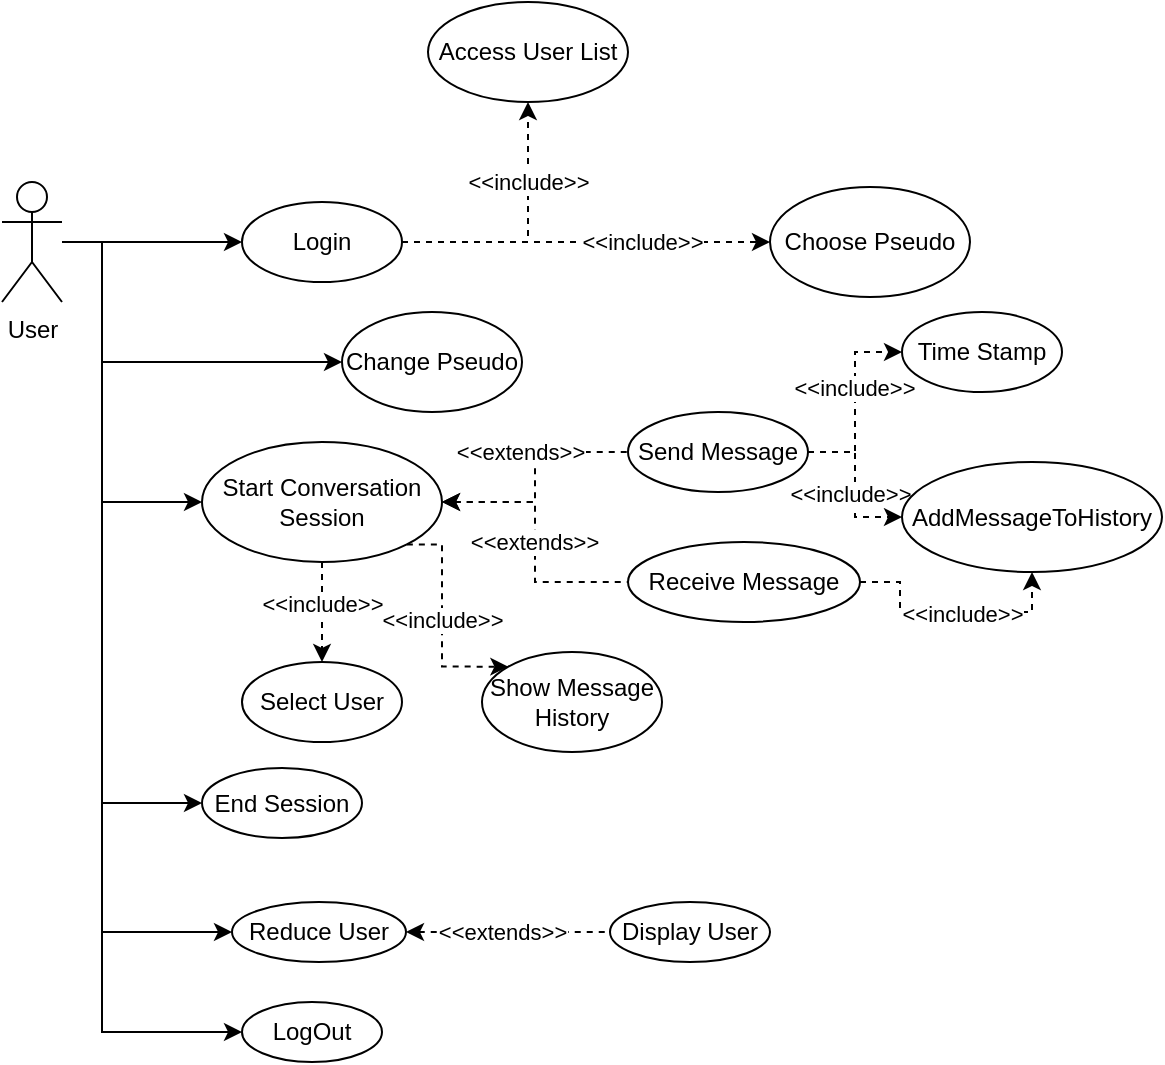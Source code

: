 <mxfile version="20.5.3" type="github">
  <diagram id="-P_8-iWG9aV-RMkAhdVp" name="Page-1">
    <mxGraphModel dx="997" dy="540" grid="1" gridSize="10" guides="1" tooltips="1" connect="1" arrows="1" fold="1" page="1" pageScale="1" pageWidth="827" pageHeight="1169" math="0" shadow="0">
      <root>
        <mxCell id="0" />
        <mxCell id="1" parent="0" />
        <mxCell id="ueAUsVdWeOq40uXJM1zn-1" style="edgeStyle=orthogonalEdgeStyle;rounded=0;orthogonalLoop=1;jettySize=auto;html=1;entryX=0;entryY=0.5;entryDx=0;entryDy=0;" edge="1" parent="1" source="ZcxPweZqJpsDd3th6vS2-1" target="ZcxPweZqJpsDd3th6vS2-9">
          <mxGeometry relative="1" as="geometry" />
        </mxCell>
        <mxCell id="ueAUsVdWeOq40uXJM1zn-2" style="edgeStyle=orthogonalEdgeStyle;rounded=0;orthogonalLoop=1;jettySize=auto;html=1;entryX=0;entryY=0.5;entryDx=0;entryDy=0;" edge="1" parent="1" source="ZcxPweZqJpsDd3th6vS2-1" target="ZcxPweZqJpsDd3th6vS2-7">
          <mxGeometry relative="1" as="geometry">
            <Array as="points">
              <mxPoint x="120" y="180" />
              <mxPoint x="120" y="240" />
            </Array>
          </mxGeometry>
        </mxCell>
        <mxCell id="ueAUsVdWeOq40uXJM1zn-3" style="edgeStyle=orthogonalEdgeStyle;rounded=0;orthogonalLoop=1;jettySize=auto;html=1;entryX=0;entryY=0.5;entryDx=0;entryDy=0;" edge="1" parent="1" source="ZcxPweZqJpsDd3th6vS2-1" target="ZcxPweZqJpsDd3th6vS2-16">
          <mxGeometry relative="1" as="geometry">
            <Array as="points">
              <mxPoint x="120" y="180" />
              <mxPoint x="120" y="310" />
            </Array>
          </mxGeometry>
        </mxCell>
        <mxCell id="ueAUsVdWeOq40uXJM1zn-4" style="edgeStyle=orthogonalEdgeStyle;rounded=0;orthogonalLoop=1;jettySize=auto;html=1;entryX=0;entryY=0.5;entryDx=0;entryDy=0;" edge="1" parent="1" source="ZcxPweZqJpsDd3th6vS2-1" target="ZcxPweZqJpsDd3th6vS2-42">
          <mxGeometry relative="1" as="geometry">
            <Array as="points">
              <mxPoint x="120" y="180" />
              <mxPoint x="120" y="461" />
            </Array>
          </mxGeometry>
        </mxCell>
        <mxCell id="ueAUsVdWeOq40uXJM1zn-5" style="edgeStyle=orthogonalEdgeStyle;rounded=0;orthogonalLoop=1;jettySize=auto;html=1;entryX=0;entryY=0.5;entryDx=0;entryDy=0;" edge="1" parent="1" source="ZcxPweZqJpsDd3th6vS2-1" target="ZcxPweZqJpsDd3th6vS2-43">
          <mxGeometry relative="1" as="geometry">
            <Array as="points">
              <mxPoint x="120" y="180" />
              <mxPoint x="120" y="525" />
            </Array>
          </mxGeometry>
        </mxCell>
        <mxCell id="ueAUsVdWeOq40uXJM1zn-6" style="edgeStyle=orthogonalEdgeStyle;rounded=0;orthogonalLoop=1;jettySize=auto;html=1;entryX=0;entryY=0.5;entryDx=0;entryDy=0;" edge="1" parent="1" source="ZcxPweZqJpsDd3th6vS2-1" target="ZcxPweZqJpsDd3th6vS2-41">
          <mxGeometry relative="1" as="geometry">
            <Array as="points">
              <mxPoint x="120" y="180" />
              <mxPoint x="120" y="575" />
            </Array>
          </mxGeometry>
        </mxCell>
        <mxCell id="ZcxPweZqJpsDd3th6vS2-1" value="User" style="shape=umlActor;verticalLabelPosition=bottom;verticalAlign=top;html=1;" parent="1" vertex="1">
          <mxGeometry x="70" y="150" width="30" height="60" as="geometry" />
        </mxCell>
        <mxCell id="ZcxPweZqJpsDd3th6vS2-6" value="Access User List" style="ellipse;whiteSpace=wrap;html=1;" parent="1" vertex="1">
          <mxGeometry x="283" y="60" width="100" height="50" as="geometry" />
        </mxCell>
        <mxCell id="ZcxPweZqJpsDd3th6vS2-7" value="Change Pseudo" style="ellipse;whiteSpace=wrap;html=1;" parent="1" vertex="1">
          <mxGeometry x="240" y="215" width="90" height="50" as="geometry" />
        </mxCell>
        <mxCell id="ZcxPweZqJpsDd3th6vS2-8" value="Choose Pseudo" style="ellipse;whiteSpace=wrap;html=1;" parent="1" vertex="1">
          <mxGeometry x="454" y="152.5" width="100" height="55" as="geometry" />
        </mxCell>
        <mxCell id="ZcxPweZqJpsDd3th6vS2-13" style="edgeStyle=orthogonalEdgeStyle;rounded=0;orthogonalLoop=1;jettySize=auto;html=1;exitX=1;exitY=0.5;exitDx=0;exitDy=0;entryX=0;entryY=0.5;entryDx=0;entryDy=0;dashed=1;" parent="1" source="ZcxPweZqJpsDd3th6vS2-9" target="ZcxPweZqJpsDd3th6vS2-8" edge="1">
          <mxGeometry relative="1" as="geometry" />
        </mxCell>
        <mxCell id="ZcxPweZqJpsDd3th6vS2-14" value="&amp;lt;&amp;lt;include&amp;gt;&amp;gt;" style="edgeLabel;html=1;align=center;verticalAlign=middle;resizable=0;points=[];" parent="ZcxPweZqJpsDd3th6vS2-13" vertex="1" connectable="0">
          <mxGeometry x="-0.276" relative="1" as="geometry">
            <mxPoint x="53" as="offset" />
          </mxGeometry>
        </mxCell>
        <mxCell id="ueAUsVdWeOq40uXJM1zn-9" style="edgeStyle=orthogonalEdgeStyle;rounded=0;orthogonalLoop=1;jettySize=auto;html=1;entryX=0.5;entryY=1;entryDx=0;entryDy=0;dashed=1;" edge="1" parent="1" source="ZcxPweZqJpsDd3th6vS2-9" target="ZcxPweZqJpsDd3th6vS2-6">
          <mxGeometry relative="1" as="geometry" />
        </mxCell>
        <mxCell id="ueAUsVdWeOq40uXJM1zn-10" value="&amp;lt;&amp;lt;include&amp;gt;&amp;gt;" style="edgeLabel;html=1;align=center;verticalAlign=middle;resizable=0;points=[];" vertex="1" connectable="0" parent="ueAUsVdWeOq40uXJM1zn-9">
          <mxGeometry x="0.281" y="1" relative="1" as="geometry">
            <mxPoint x="1" y="-8" as="offset" />
          </mxGeometry>
        </mxCell>
        <mxCell id="ZcxPweZqJpsDd3th6vS2-9" value="Login" style="ellipse;whiteSpace=wrap;html=1;" parent="1" vertex="1">
          <mxGeometry x="190" y="160" width="80" height="40" as="geometry" />
        </mxCell>
        <mxCell id="ZcxPweZqJpsDd3th6vS2-19" style="edgeStyle=orthogonalEdgeStyle;rounded=0;orthogonalLoop=1;jettySize=auto;html=1;entryX=0.5;entryY=0;entryDx=0;entryDy=0;dashed=1;" parent="1" source="ZcxPweZqJpsDd3th6vS2-16" target="ZcxPweZqJpsDd3th6vS2-18" edge="1">
          <mxGeometry relative="1" as="geometry" />
        </mxCell>
        <mxCell id="ZcxPweZqJpsDd3th6vS2-20" value="&amp;lt;&amp;lt;include&amp;gt;&amp;gt;" style="edgeLabel;html=1;align=center;verticalAlign=middle;resizable=0;points=[];" parent="ZcxPweZqJpsDd3th6vS2-19" vertex="1" connectable="0">
          <mxGeometry x="-0.102" relative="1" as="geometry">
            <mxPoint y="-2" as="offset" />
          </mxGeometry>
        </mxCell>
        <mxCell id="ZcxPweZqJpsDd3th6vS2-23" style="edgeStyle=orthogonalEdgeStyle;rounded=0;orthogonalLoop=1;jettySize=auto;html=1;exitX=1;exitY=0.5;exitDx=0;exitDy=0;entryX=0;entryY=0.5;entryDx=0;entryDy=0;dashed=1;startArrow=classic;startFill=1;endArrow=none;endFill=0;" parent="1" source="ZcxPweZqJpsDd3th6vS2-16" target="ZcxPweZqJpsDd3th6vS2-21" edge="1">
          <mxGeometry relative="1" as="geometry" />
        </mxCell>
        <mxCell id="ZcxPweZqJpsDd3th6vS2-26" value="&amp;lt;&amp;lt;extends&amp;gt;&amp;gt;" style="edgeLabel;html=1;align=center;verticalAlign=middle;resizable=0;points=[];" parent="ZcxPweZqJpsDd3th6vS2-23" vertex="1" connectable="0">
          <mxGeometry x="0.259" relative="1" as="geometry">
            <mxPoint x="-11" as="offset" />
          </mxGeometry>
        </mxCell>
        <mxCell id="ZcxPweZqJpsDd3th6vS2-24" style="edgeStyle=orthogonalEdgeStyle;rounded=0;orthogonalLoop=1;jettySize=auto;html=1;exitX=1;exitY=0.5;exitDx=0;exitDy=0;entryX=0;entryY=0.5;entryDx=0;entryDy=0;dashed=1;startArrow=classic;startFill=1;endArrow=none;endFill=0;" parent="1" source="ZcxPweZqJpsDd3th6vS2-16" target="ZcxPweZqJpsDd3th6vS2-22" edge="1">
          <mxGeometry relative="1" as="geometry" />
        </mxCell>
        <mxCell id="ZcxPweZqJpsDd3th6vS2-25" value="&amp;lt;&amp;lt;extends&amp;gt;&amp;gt;" style="edgeLabel;html=1;align=center;verticalAlign=middle;resizable=0;points=[];" parent="ZcxPweZqJpsDd3th6vS2-24" vertex="1" connectable="0">
          <mxGeometry x="0.171" relative="1" as="geometry">
            <mxPoint x="-1" y="-12" as="offset" />
          </mxGeometry>
        </mxCell>
        <mxCell id="ZcxPweZqJpsDd3th6vS2-37" style="edgeStyle=orthogonalEdgeStyle;rounded=0;orthogonalLoop=1;jettySize=auto;html=1;exitX=1;exitY=1;exitDx=0;exitDy=0;entryX=0;entryY=0;entryDx=0;entryDy=0;dashed=1;" parent="1" source="ZcxPweZqJpsDd3th6vS2-16" target="ZcxPweZqJpsDd3th6vS2-36" edge="1">
          <mxGeometry relative="1" as="geometry">
            <Array as="points">
              <mxPoint x="290" y="331" />
              <mxPoint x="290" y="392" />
            </Array>
          </mxGeometry>
        </mxCell>
        <mxCell id="ZcxPweZqJpsDd3th6vS2-38" value="&amp;lt;&amp;lt;include&amp;gt;&amp;gt;" style="edgeLabel;html=1;align=center;verticalAlign=middle;resizable=0;points=[];" parent="ZcxPweZqJpsDd3th6vS2-37" vertex="1" connectable="0">
          <mxGeometry x="0.155" y="-2" relative="1" as="geometry">
            <mxPoint x="2" y="-9" as="offset" />
          </mxGeometry>
        </mxCell>
        <mxCell id="ZcxPweZqJpsDd3th6vS2-16" value="Start Conversation Session" style="ellipse;whiteSpace=wrap;html=1;" parent="1" vertex="1">
          <mxGeometry x="170" y="280" width="120" height="60" as="geometry" />
        </mxCell>
        <mxCell id="ZcxPweZqJpsDd3th6vS2-18" value="Select User" style="ellipse;whiteSpace=wrap;html=1;" parent="1" vertex="1">
          <mxGeometry x="190" y="390" width="80" height="40" as="geometry" />
        </mxCell>
        <mxCell id="ZcxPweZqJpsDd3th6vS2-32" style="edgeStyle=orthogonalEdgeStyle;rounded=0;orthogonalLoop=1;jettySize=auto;html=1;exitX=1;exitY=0.5;exitDx=0;exitDy=0;entryX=0;entryY=0.5;entryDx=0;entryDy=0;dashed=1;" parent="1" source="ZcxPweZqJpsDd3th6vS2-21" target="ZcxPweZqJpsDd3th6vS2-28" edge="1">
          <mxGeometry relative="1" as="geometry" />
        </mxCell>
        <mxCell id="ZcxPweZqJpsDd3th6vS2-34" value="&amp;lt;&amp;lt;include&amp;gt;&amp;gt;" style="edgeLabel;html=1;align=center;verticalAlign=middle;resizable=0;points=[];" parent="ZcxPweZqJpsDd3th6vS2-32" vertex="1" connectable="0">
          <mxGeometry x="0.156" y="1" relative="1" as="geometry">
            <mxPoint as="offset" />
          </mxGeometry>
        </mxCell>
        <mxCell id="ZcxPweZqJpsDd3th6vS2-33" style="edgeStyle=orthogonalEdgeStyle;rounded=0;orthogonalLoop=1;jettySize=auto;html=1;exitX=1;exitY=0.5;exitDx=0;exitDy=0;entryX=0;entryY=0.5;entryDx=0;entryDy=0;dashed=1;" parent="1" source="ZcxPweZqJpsDd3th6vS2-21" target="ZcxPweZqJpsDd3th6vS2-27" edge="1">
          <mxGeometry relative="1" as="geometry" />
        </mxCell>
        <mxCell id="ZcxPweZqJpsDd3th6vS2-35" value="&amp;lt;&amp;lt;include&amp;gt;&amp;gt;" style="edgeLabel;html=1;align=center;verticalAlign=middle;resizable=0;points=[];" parent="ZcxPweZqJpsDd3th6vS2-33" vertex="1" connectable="0">
          <mxGeometry x="0.13" y="-3" relative="1" as="geometry">
            <mxPoint y="-1" as="offset" />
          </mxGeometry>
        </mxCell>
        <mxCell id="ZcxPweZqJpsDd3th6vS2-21" value="Send Message" style="ellipse;whiteSpace=wrap;html=1;" parent="1" vertex="1">
          <mxGeometry x="383" y="265" width="90" height="40" as="geometry" />
        </mxCell>
        <mxCell id="ZcxPweZqJpsDd3th6vS2-39" style="edgeStyle=orthogonalEdgeStyle;rounded=0;orthogonalLoop=1;jettySize=auto;html=1;exitX=1;exitY=0.5;exitDx=0;exitDy=0;entryX=0.5;entryY=1;entryDx=0;entryDy=0;dashed=1;" parent="1" source="ZcxPweZqJpsDd3th6vS2-22" target="ZcxPweZqJpsDd3th6vS2-27" edge="1">
          <mxGeometry relative="1" as="geometry" />
        </mxCell>
        <mxCell id="ZcxPweZqJpsDd3th6vS2-40" value="&amp;lt;&amp;lt;include&amp;gt;&amp;gt;" style="edgeLabel;html=1;align=center;verticalAlign=middle;resizable=0;points=[];" parent="ZcxPweZqJpsDd3th6vS2-39" vertex="1" connectable="0">
          <mxGeometry x="-0.197" y="-1" relative="1" as="geometry">
            <mxPoint x="17" as="offset" />
          </mxGeometry>
        </mxCell>
        <mxCell id="ZcxPweZqJpsDd3th6vS2-22" value="Receive Message" style="ellipse;whiteSpace=wrap;html=1;" parent="1" vertex="1">
          <mxGeometry x="383" y="330" width="116" height="40" as="geometry" />
        </mxCell>
        <mxCell id="ZcxPweZqJpsDd3th6vS2-27" value="AddMessageToHistory" style="ellipse;whiteSpace=wrap;html=1;" parent="1" vertex="1">
          <mxGeometry x="520" y="290" width="130" height="55" as="geometry" />
        </mxCell>
        <mxCell id="ZcxPweZqJpsDd3th6vS2-28" value="Time Stamp" style="ellipse;whiteSpace=wrap;html=1;" parent="1" vertex="1">
          <mxGeometry x="520" y="215" width="80" height="40" as="geometry" />
        </mxCell>
        <mxCell id="ZcxPweZqJpsDd3th6vS2-36" value="Show Message History" style="ellipse;whiteSpace=wrap;html=1;" parent="1" vertex="1">
          <mxGeometry x="310" y="385" width="90" height="50" as="geometry" />
        </mxCell>
        <mxCell id="ZcxPweZqJpsDd3th6vS2-41" value="LogOut" style="ellipse;whiteSpace=wrap;html=1;" parent="1" vertex="1">
          <mxGeometry x="190" y="560" width="70" height="30" as="geometry" />
        </mxCell>
        <mxCell id="ZcxPweZqJpsDd3th6vS2-42" value="End Session" style="ellipse;whiteSpace=wrap;html=1;" parent="1" vertex="1">
          <mxGeometry x="170" y="443" width="80" height="35" as="geometry" />
        </mxCell>
        <mxCell id="ZcxPweZqJpsDd3th6vS2-48" style="edgeStyle=orthogonalEdgeStyle;rounded=0;orthogonalLoop=1;jettySize=auto;html=1;entryX=0;entryY=0.5;entryDx=0;entryDy=0;dashed=1;endArrow=none;endFill=0;startArrow=classic;startFill=1;" parent="1" source="ZcxPweZqJpsDd3th6vS2-43" target="ZcxPweZqJpsDd3th6vS2-44" edge="1">
          <mxGeometry relative="1" as="geometry" />
        </mxCell>
        <mxCell id="ZcxPweZqJpsDd3th6vS2-49" value="&amp;lt;&amp;lt;extends&amp;gt;&amp;gt;" style="edgeLabel;html=1;align=center;verticalAlign=middle;resizable=0;points=[];" parent="ZcxPweZqJpsDd3th6vS2-48" vertex="1" connectable="0">
          <mxGeometry x="-0.263" relative="1" as="geometry">
            <mxPoint x="10" as="offset" />
          </mxGeometry>
        </mxCell>
        <mxCell id="ZcxPweZqJpsDd3th6vS2-43" value="Reduce User" style="ellipse;whiteSpace=wrap;html=1;" parent="1" vertex="1">
          <mxGeometry x="185" y="510" width="87" height="30" as="geometry" />
        </mxCell>
        <mxCell id="ZcxPweZqJpsDd3th6vS2-44" value="Display User" style="ellipse;whiteSpace=wrap;html=1;" parent="1" vertex="1">
          <mxGeometry x="374" y="510" width="80" height="30" as="geometry" />
        </mxCell>
      </root>
    </mxGraphModel>
  </diagram>
</mxfile>
